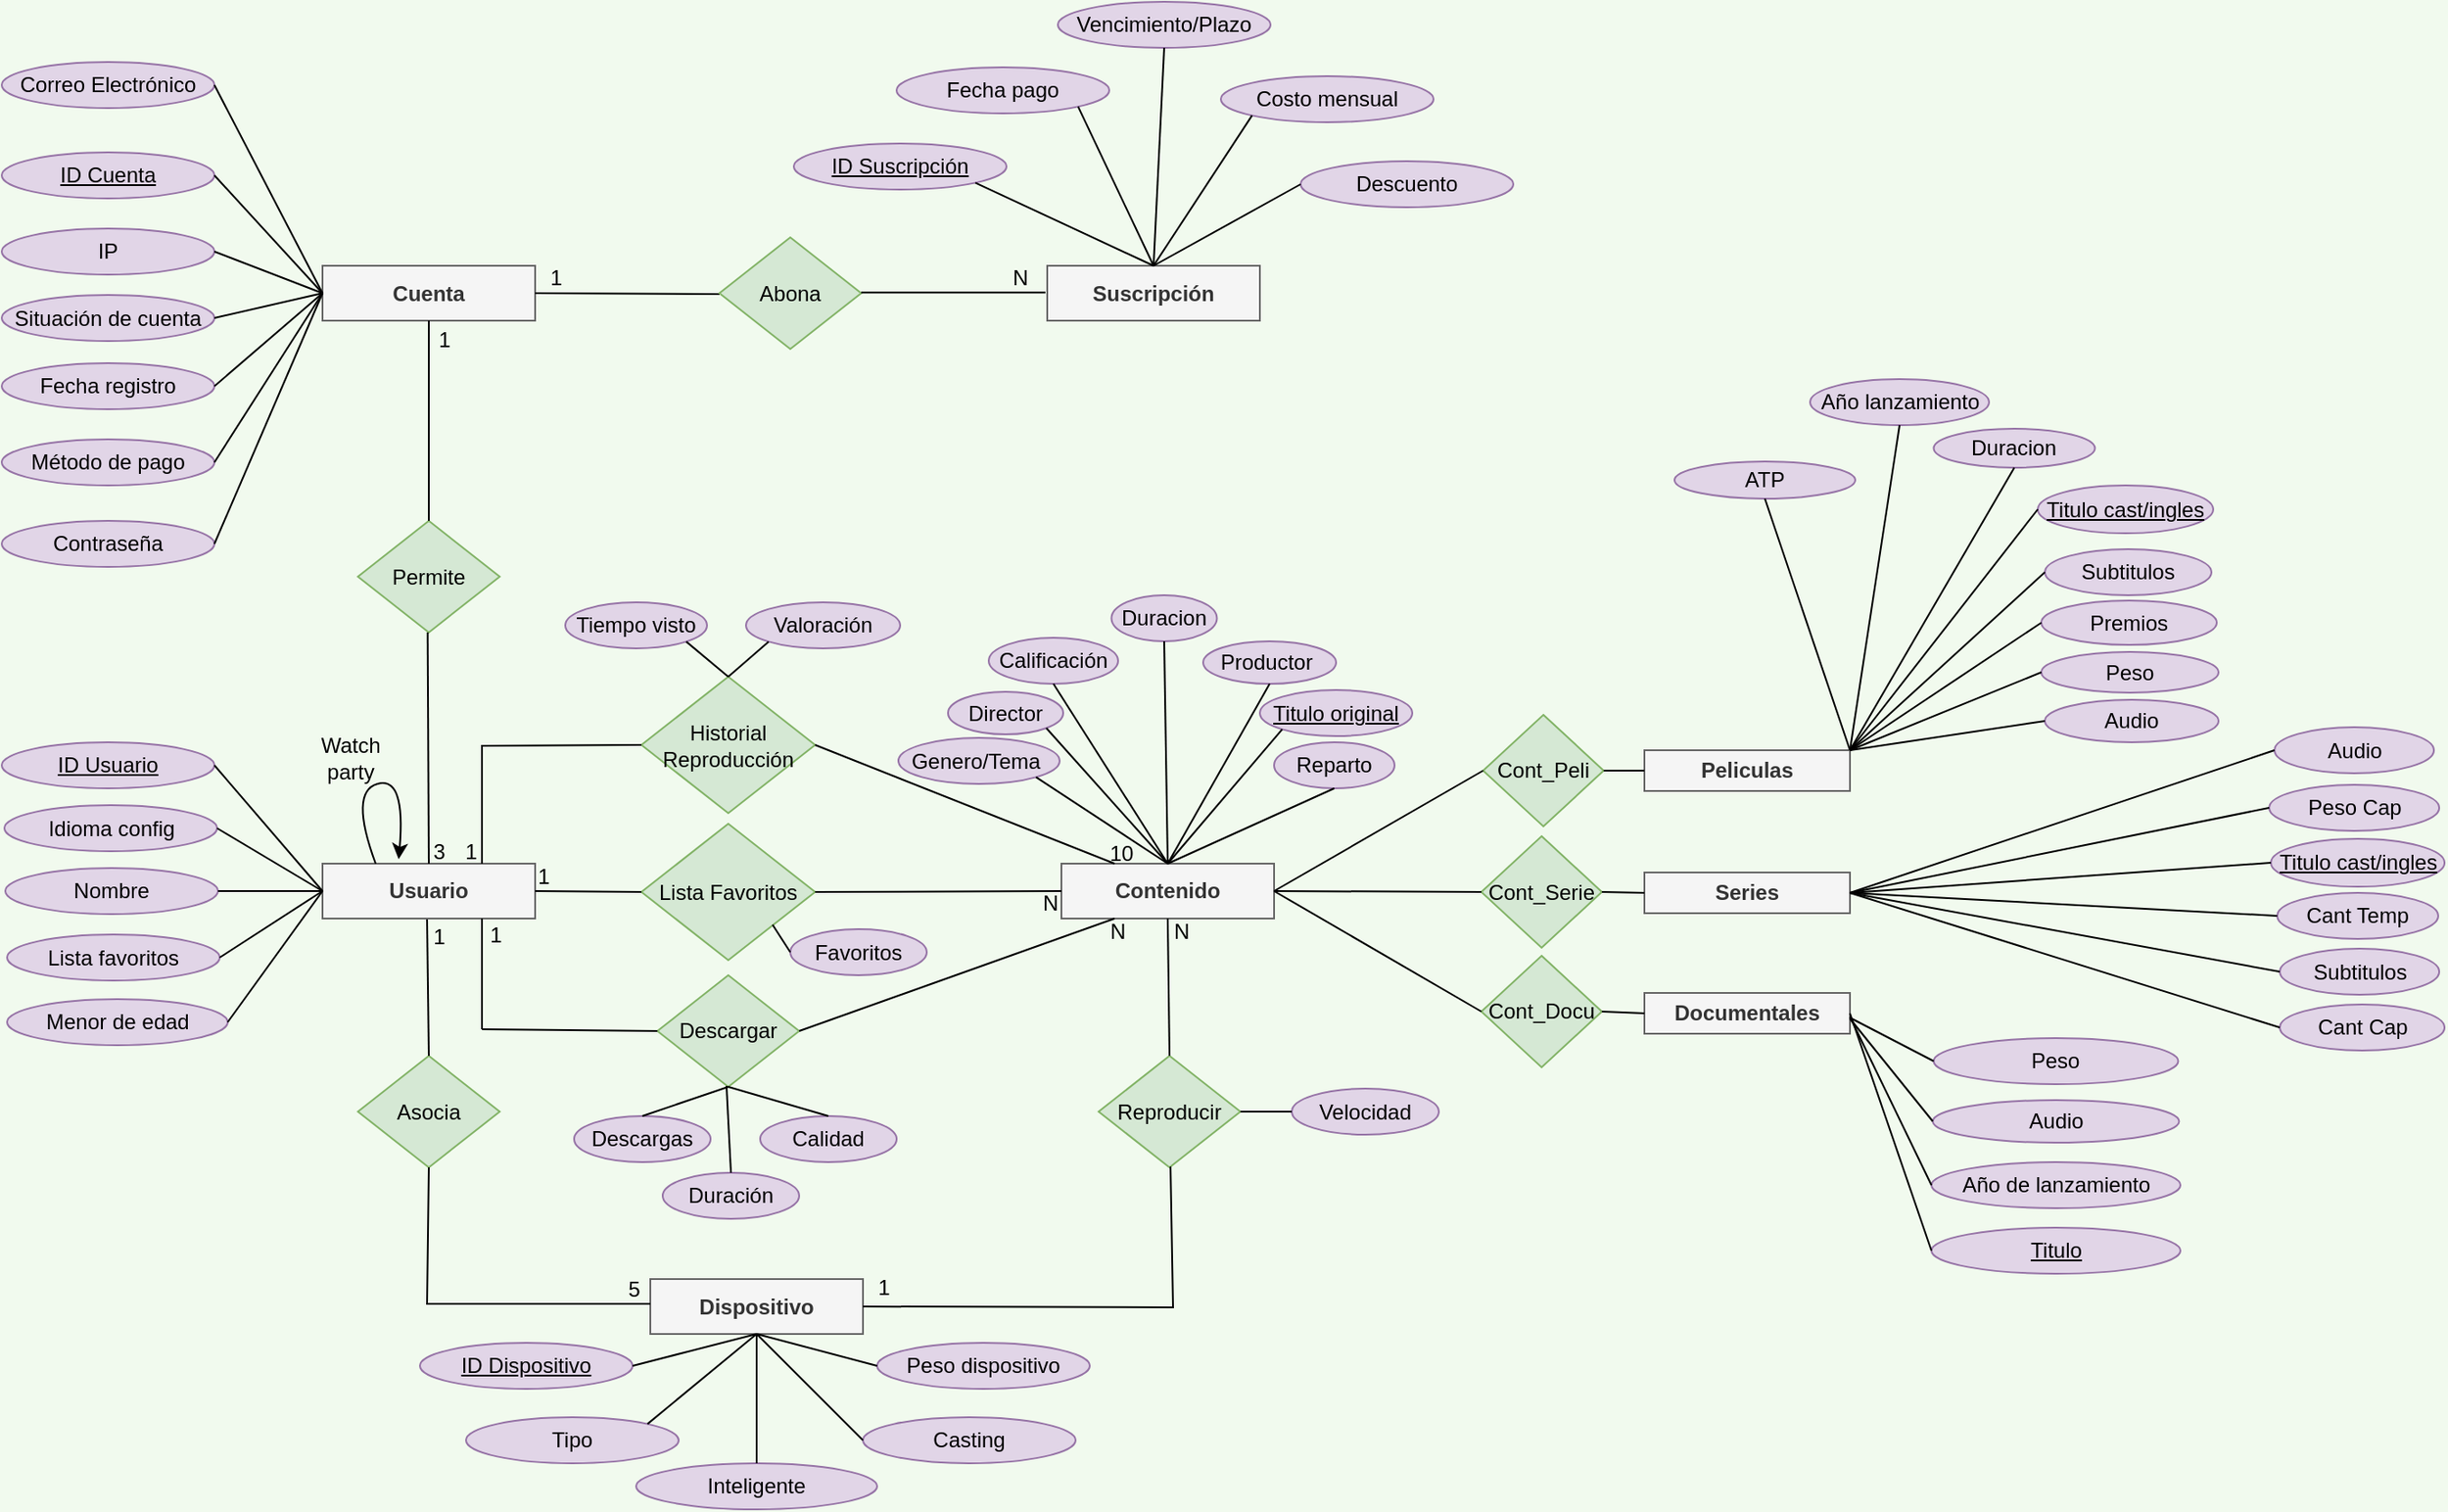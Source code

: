 <mxfile version="21.1.5" type="device">
  <diagram id="L7MIWZaFchMFNF4nSB8t" name="Page-1">
    <mxGraphModel dx="1877" dy="1026" grid="0" gridSize="10" guides="1" tooltips="1" connect="1" arrows="1" fold="1" page="0" pageScale="1" pageWidth="827" pageHeight="1169" background="#F1FAEE" math="0" shadow="0">
      <root>
        <mxCell id="0" />
        <mxCell id="1" parent="0" />
        <mxCell id="9KyPF48bXteJOs5gvEsx-2" value="&lt;b&gt;Suscripción&lt;/b&gt;" style="rounded=0;whiteSpace=wrap;html=1;fillColor=#f5f5f5;strokeColor=#666666;fontColor=#333333;" parent="1" vertex="1">
          <mxGeometry x="226" y="-44" width="120" height="31" as="geometry" />
        </mxCell>
        <mxCell id="9KyPF48bXteJOs5gvEsx-3" value="&lt;b&gt;Usuario&lt;/b&gt;" style="rounded=0;whiteSpace=wrap;html=1;fillColor=#f5f5f5;strokeColor=#666666;fontColor=#333333;" parent="1" vertex="1">
          <mxGeometry x="-183" y="293.5" width="120" height="31" as="geometry" />
        </mxCell>
        <mxCell id="9KyPF48bXteJOs5gvEsx-4" value="&lt;b&gt;Contenido&lt;/b&gt;" style="rounded=0;whiteSpace=wrap;html=1;fillColor=#f5f5f5;strokeColor=#666666;fontColor=#333333;" parent="1" vertex="1">
          <mxGeometry x="234" y="293.5" width="120" height="31" as="geometry" />
        </mxCell>
        <mxCell id="9KyPF48bXteJOs5gvEsx-5" value="&lt;b&gt;Dispositivo&lt;/b&gt;" style="rounded=0;whiteSpace=wrap;html=1;fillColor=#f5f5f5;strokeColor=#666666;fontColor=#333333;" parent="1" vertex="1">
          <mxGeometry x="2" y="528" width="120" height="31" as="geometry" />
        </mxCell>
        <mxCell id="9KyPF48bXteJOs5gvEsx-6" value="&lt;u&gt;ID Cuenta&lt;/u&gt;" style="ellipse;whiteSpace=wrap;html=1;fillColor=#e1d5e7;strokeColor=#9673a6;gradientColor=none;" parent="1" vertex="1">
          <mxGeometry x="-364" y="-108" width="120" height="26" as="geometry" />
        </mxCell>
        <mxCell id="9KyPF48bXteJOs5gvEsx-7" value="IP" style="ellipse;whiteSpace=wrap;html=1;fillColor=#e1d5e7;strokeColor=#9673a6;gradientColor=none;" parent="1" vertex="1">
          <mxGeometry x="-364" y="-65" width="120" height="26" as="geometry" />
        </mxCell>
        <mxCell id="9KyPF48bXteJOs5gvEsx-9" value="Situación de cuenta" style="ellipse;whiteSpace=wrap;html=1;fillColor=#e1d5e7;strokeColor=#9673a6;gradientColor=none;" parent="1" vertex="1">
          <mxGeometry x="-364" y="-27.5" width="120" height="26" as="geometry" />
        </mxCell>
        <mxCell id="9KyPF48bXteJOs5gvEsx-10" value="Fecha registro" style="ellipse;whiteSpace=wrap;html=1;fillColor=#e1d5e7;strokeColor=#9673a6;gradientColor=none;" parent="1" vertex="1">
          <mxGeometry x="-364" y="11" width="120" height="26" as="geometry" />
        </mxCell>
        <mxCell id="9KyPF48bXteJOs5gvEsx-11" value="Método de pago" style="ellipse;whiteSpace=wrap;html=1;fillColor=#e1d5e7;strokeColor=#9673a6;gradientColor=none;" parent="1" vertex="1">
          <mxGeometry x="-364" y="54" width="120" height="26" as="geometry" />
        </mxCell>
        <mxCell id="9KyPF48bXteJOs5gvEsx-21" value="&lt;u&gt;ID Usuario&lt;/u&gt;" style="ellipse;whiteSpace=wrap;html=1;fillColor=#e1d5e7;strokeColor=#9673a6;gradientColor=none;" parent="1" vertex="1">
          <mxGeometry x="-364" y="225" width="120" height="26" as="geometry" />
        </mxCell>
        <mxCell id="9KyPF48bXteJOs5gvEsx-23" value="Contraseña" style="ellipse;whiteSpace=wrap;html=1;fillColor=#e1d5e7;strokeColor=#9673a6;gradientColor=none;" parent="1" vertex="1">
          <mxGeometry x="-364" y="100" width="120" height="26" as="geometry" />
        </mxCell>
        <mxCell id="9KyPF48bXteJOs5gvEsx-25" value="Correo Electrónico" style="ellipse;whiteSpace=wrap;html=1;fillColor=#e1d5e7;strokeColor=#9673a6;gradientColor=none;" parent="1" vertex="1">
          <mxGeometry x="-364" y="-159" width="120" height="26" as="geometry" />
        </mxCell>
        <mxCell id="9KyPF48bXteJOs5gvEsx-26" value="Nombre" style="ellipse;whiteSpace=wrap;html=1;fillColor=#e1d5e7;strokeColor=#9673a6;gradientColor=none;" parent="1" vertex="1">
          <mxGeometry x="-362" y="296" width="120" height="26" as="geometry" />
        </mxCell>
        <mxCell id="9KyPF48bXteJOs5gvEsx-30" value="Menor de edad" style="ellipse;whiteSpace=wrap;html=1;fillColor=#e1d5e7;strokeColor=#9673a6;gradientColor=none;" parent="1" vertex="1">
          <mxGeometry x="-361" y="370" width="124.5" height="26" as="geometry" />
        </mxCell>
        <mxCell id="9KyPF48bXteJOs5gvEsx-31" value="&lt;u&gt;ID Dispositivo&lt;/u&gt;" style="ellipse;whiteSpace=wrap;html=1;fillColor=#e1d5e7;strokeColor=#9673a6;gradientColor=none;" parent="1" vertex="1">
          <mxGeometry x="-128" y="564" width="120" height="26" as="geometry" />
        </mxCell>
        <mxCell id="9KyPF48bXteJOs5gvEsx-32" value="Tipo" style="ellipse;whiteSpace=wrap;html=1;fillColor=#e1d5e7;strokeColor=#9673a6;gradientColor=none;" parent="1" vertex="1">
          <mxGeometry x="-102" y="606" width="120" height="26" as="geometry" />
        </mxCell>
        <mxCell id="9KyPF48bXteJOs5gvEsx-33" value="Inteligente" style="ellipse;whiteSpace=wrap;html=1;fillColor=#e1d5e7;strokeColor=#9673a6;gradientColor=none;" parent="1" vertex="1">
          <mxGeometry x="-6" y="632" width="136" height="26" as="geometry" />
        </mxCell>
        <mxCell id="9KyPF48bXteJOs5gvEsx-35" value="Descargas" style="ellipse;whiteSpace=wrap;html=1;fillColor=#e1d5e7;strokeColor=#9673a6;gradientColor=none;" parent="1" vertex="1">
          <mxGeometry x="-41" y="436" width="77" height="26" as="geometry" />
        </mxCell>
        <mxCell id="9KyPF48bXteJOs5gvEsx-36" value="&lt;u&gt;Titulo original&lt;/u&gt;" style="ellipse;whiteSpace=wrap;html=1;fillColor=#e1d5e7;strokeColor=#9673a6;gradientColor=none;" parent="1" vertex="1">
          <mxGeometry x="346" y="195.5" width="86" height="26" as="geometry" />
        </mxCell>
        <mxCell id="9KyPF48bXteJOs5gvEsx-37" value="Genero/Tema&amp;nbsp;" style="ellipse;whiteSpace=wrap;html=1;fillColor=#e1d5e7;strokeColor=#9673a6;gradientColor=none;" parent="1" vertex="1">
          <mxGeometry x="142" y="222.5" width="91" height="26" as="geometry" />
        </mxCell>
        <mxCell id="9KyPF48bXteJOs5gvEsx-38" value="Productor&amp;nbsp;" style="ellipse;whiteSpace=wrap;html=1;fillColor=#e1d5e7;strokeColor=#9673a6;gradientColor=none;" parent="1" vertex="1">
          <mxGeometry x="314" y="168" width="75" height="24" as="geometry" />
        </mxCell>
        <mxCell id="9KyPF48bXteJOs5gvEsx-39" value="Reparto" style="ellipse;whiteSpace=wrap;html=1;fillColor=#e1d5e7;strokeColor=#9673a6;gradientColor=none;" parent="1" vertex="1">
          <mxGeometry x="354" y="225" width="68" height="26" as="geometry" />
        </mxCell>
        <mxCell id="9KyPF48bXteJOs5gvEsx-40" value="Director" style="ellipse;whiteSpace=wrap;html=1;fillColor=#e1d5e7;strokeColor=#9673a6;gradientColor=none;" parent="1" vertex="1">
          <mxGeometry x="170" y="196.5" width="65" height="24" as="geometry" />
        </mxCell>
        <mxCell id="9KyPF48bXteJOs5gvEsx-41" value="Calificación" style="ellipse;whiteSpace=wrap;html=1;fillColor=#e1d5e7;strokeColor=#9673a6;gradientColor=none;" parent="1" vertex="1">
          <mxGeometry x="193" y="166" width="73" height="26" as="geometry" />
        </mxCell>
        <mxCell id="9KyPF48bXteJOs5gvEsx-42" value="&lt;b&gt;Peliculas&lt;/b&gt;" style="rounded=0;whiteSpace=wrap;html=1;fillColor=#f5f5f5;strokeColor=#666666;fontColor=#333333;" parent="1" vertex="1">
          <mxGeometry x="563" y="229.5" width="116" height="23" as="geometry" />
        </mxCell>
        <mxCell id="9KyPF48bXteJOs5gvEsx-43" value="&lt;b&gt;Series&lt;/b&gt;" style="rounded=0;whiteSpace=wrap;html=1;fillColor=#f5f5f5;strokeColor=#666666;fontColor=#333333;" parent="1" vertex="1">
          <mxGeometry x="563" y="298.5" width="116" height="23" as="geometry" />
        </mxCell>
        <mxCell id="9KyPF48bXteJOs5gvEsx-44" value="&lt;b&gt;Documentales&lt;/b&gt;" style="rounded=0;whiteSpace=wrap;html=1;fillColor=#f5f5f5;strokeColor=#666666;fontColor=#333333;" parent="1" vertex="1">
          <mxGeometry x="563" y="366.5" width="116" height="23" as="geometry" />
        </mxCell>
        <mxCell id="9KyPF48bXteJOs5gvEsx-46" value="Fecha pago" style="ellipse;whiteSpace=wrap;html=1;fillColor=#e1d5e7;strokeColor=#9673a6;gradientColor=none;" parent="1" vertex="1">
          <mxGeometry x="141" y="-156" width="120" height="26" as="geometry" />
        </mxCell>
        <mxCell id="9KyPF48bXteJOs5gvEsx-47" value="&lt;u&gt;ID Suscripción&lt;/u&gt;" style="ellipse;whiteSpace=wrap;html=1;fillColor=#e1d5e7;strokeColor=#9673a6;gradientColor=none;" parent="1" vertex="1">
          <mxGeometry x="83" y="-113" width="120" height="26" as="geometry" />
        </mxCell>
        <mxCell id="9KyPF48bXteJOs5gvEsx-48" value="Vencimiento/Plazo" style="ellipse;whiteSpace=wrap;html=1;fillColor=#e1d5e7;strokeColor=#9673a6;gradientColor=none;" parent="1" vertex="1">
          <mxGeometry x="232" y="-193" width="120" height="26" as="geometry" />
        </mxCell>
        <mxCell id="9KyPF48bXteJOs5gvEsx-49" value="Costo mensual" style="ellipse;whiteSpace=wrap;html=1;fillColor=#e1d5e7;strokeColor=#9673a6;gradientColor=none;" parent="1" vertex="1">
          <mxGeometry x="324" y="-151" width="120" height="26" as="geometry" />
        </mxCell>
        <mxCell id="9KyPF48bXteJOs5gvEsx-50" value="Descuento" style="ellipse;whiteSpace=wrap;html=1;fillColor=#e1d5e7;strokeColor=#9673a6;gradientColor=none;" parent="1" vertex="1">
          <mxGeometry x="369" y="-103" width="120" height="26" as="geometry" />
        </mxCell>
        <mxCell id="9KyPF48bXteJOs5gvEsx-51" value="&lt;b&gt;Cuenta&lt;/b&gt;" style="rounded=0;whiteSpace=wrap;html=1;fillColor=#f5f5f5;strokeColor=#666666;fontColor=#333333;" parent="1" vertex="1">
          <mxGeometry x="-183" y="-44" width="120" height="31" as="geometry" />
        </mxCell>
        <mxCell id="9KyPF48bXteJOs5gvEsx-53" value="Permite" style="rhombus;whiteSpace=wrap;html=1;fillColor=#d5e8d4;strokeColor=#82b366;" parent="1" vertex="1">
          <mxGeometry x="-163" y="100" width="80" height="63" as="geometry" />
        </mxCell>
        <mxCell id="9KyPF48bXteJOs5gvEsx-56" value="" style="endArrow=none;html=1;rounded=0;entryX=0.5;entryY=1;entryDx=0;entryDy=0;exitX=0.5;exitY=0;exitDx=0;exitDy=0;" parent="1" source="9KyPF48bXteJOs5gvEsx-53" target="9KyPF48bXteJOs5gvEsx-51" edge="1">
          <mxGeometry width="50" height="50" relative="1" as="geometry">
            <mxPoint x="-143" y="98" as="sourcePoint" />
            <mxPoint x="-93" y="48" as="targetPoint" />
          </mxGeometry>
        </mxCell>
        <mxCell id="9KyPF48bXteJOs5gvEsx-57" value="" style="endArrow=none;html=1;rounded=0;entryX=0.5;entryY=1;entryDx=0;entryDy=0;exitX=0.5;exitY=0;exitDx=0;exitDy=0;" parent="1" source="9KyPF48bXteJOs5gvEsx-3" edge="1">
          <mxGeometry width="50" height="50" relative="1" as="geometry">
            <mxPoint x="-123.67" y="276" as="sourcePoint" />
            <mxPoint x="-123.67" y="163" as="targetPoint" />
          </mxGeometry>
        </mxCell>
        <mxCell id="9KyPF48bXteJOs5gvEsx-58" value="1" style="text;html=1;strokeColor=none;fillColor=none;align=center;verticalAlign=middle;whiteSpace=wrap;rounded=0;" parent="1" vertex="1">
          <mxGeometry x="-126" y="-12" width="24" height="19" as="geometry" />
        </mxCell>
        <mxCell id="9KyPF48bXteJOs5gvEsx-60" value="3" style="text;html=1;strokeColor=none;fillColor=none;align=center;verticalAlign=middle;whiteSpace=wrap;rounded=0;" parent="1" vertex="1">
          <mxGeometry x="-129" y="277" width="24" height="19" as="geometry" />
        </mxCell>
        <mxCell id="9KyPF48bXteJOs5gvEsx-61" value="" style="endArrow=none;html=1;rounded=0;entryX=1;entryY=0.5;entryDx=0;entryDy=0;exitX=0;exitY=1;exitDx=0;exitDy=0;" parent="1" target="9KyPF48bXteJOs5gvEsx-51" edge="1">
          <mxGeometry width="50" height="50" relative="1" as="geometry">
            <mxPoint x="41" y="-28" as="sourcePoint" />
            <mxPoint x="-113" y="-3" as="targetPoint" />
          </mxGeometry>
        </mxCell>
        <mxCell id="9KyPF48bXteJOs5gvEsx-62" value="1" style="text;html=1;strokeColor=none;fillColor=none;align=center;verticalAlign=middle;whiteSpace=wrap;rounded=0;" parent="1" vertex="1">
          <mxGeometry x="-63" y="-46.5" width="24" height="19" as="geometry" />
        </mxCell>
        <mxCell id="9KyPF48bXteJOs5gvEsx-66" value="Abona" style="rhombus;whiteSpace=wrap;html=1;fillColor=#d5e8d4;strokeColor=#82b366;" parent="1" vertex="1">
          <mxGeometry x="41" y="-60" width="80" height="63" as="geometry" />
        </mxCell>
        <mxCell id="9KyPF48bXteJOs5gvEsx-69" value="" style="endArrow=none;html=1;rounded=0;entryX=1;entryY=0.5;entryDx=0;entryDy=0;exitX=0;exitY=1;exitDx=0;exitDy=0;" parent="1" edge="1">
          <mxGeometry width="50" height="50" relative="1" as="geometry">
            <mxPoint x="225" y="-28.83" as="sourcePoint" />
            <mxPoint x="121" y="-28.83" as="targetPoint" />
          </mxGeometry>
        </mxCell>
        <mxCell id="9KyPF48bXteJOs5gvEsx-70" value="Reproducir" style="rhombus;whiteSpace=wrap;html=1;fillColor=#d5e8d4;strokeColor=#82b366;" parent="1" vertex="1">
          <mxGeometry x="255" y="402" width="80" height="63" as="geometry" />
        </mxCell>
        <mxCell id="9KyPF48bXteJOs5gvEsx-72" value="N" style="text;html=1;strokeColor=none;fillColor=none;align=center;verticalAlign=middle;whiteSpace=wrap;rounded=0;" parent="1" vertex="1">
          <mxGeometry x="195" y="-47" width="32" height="19" as="geometry" />
        </mxCell>
        <mxCell id="9KyPF48bXteJOs5gvEsx-74" value="Descargar" style="rhombus;whiteSpace=wrap;html=1;fillColor=#d5e8d4;strokeColor=#82b366;" parent="1" vertex="1">
          <mxGeometry x="6" y="356.5" width="80" height="63" as="geometry" />
        </mxCell>
        <mxCell id="9KyPF48bXteJOs5gvEsx-76" value="Asocia" style="rhombus;whiteSpace=wrap;html=1;fillColor=#d5e8d4;strokeColor=#82b366;" parent="1" vertex="1">
          <mxGeometry x="-163" y="402" width="80" height="63" as="geometry" />
        </mxCell>
        <mxCell id="9KyPF48bXteJOs5gvEsx-77" value="" style="endArrow=none;html=1;rounded=0;exitX=0.5;exitY=0;exitDx=0;exitDy=0;" parent="1" source="9KyPF48bXteJOs5gvEsx-76" edge="1">
          <mxGeometry width="50" height="50" relative="1" as="geometry">
            <mxPoint x="-139" y="391" as="sourcePoint" />
            <mxPoint x="-124" y="325" as="targetPoint" />
          </mxGeometry>
        </mxCell>
        <mxCell id="9KyPF48bXteJOs5gvEsx-78" value="" style="endArrow=none;html=1;rounded=0;exitX=0.5;exitY=1;exitDx=0;exitDy=0;" parent="1" source="9KyPF48bXteJOs5gvEsx-76" edge="1">
          <mxGeometry width="50" height="50" relative="1" as="geometry">
            <mxPoint x="-124" y="510" as="sourcePoint" />
            <mxPoint x="2" y="542" as="targetPoint" />
            <Array as="points">
              <mxPoint x="-124" y="542" />
            </Array>
          </mxGeometry>
        </mxCell>
        <mxCell id="9KyPF48bXteJOs5gvEsx-80" value="" style="endArrow=none;html=1;rounded=0;exitX=0.5;exitY=0;exitDx=0;exitDy=0;entryX=0.5;entryY=1;entryDx=0;entryDy=0;" parent="1" source="9KyPF48bXteJOs5gvEsx-70" target="9KyPF48bXteJOs5gvEsx-4" edge="1">
          <mxGeometry width="50" height="50" relative="1" as="geometry">
            <mxPoint x="306" y="398.5" as="sourcePoint" />
            <mxPoint x="306.33" y="331.5" as="targetPoint" />
          </mxGeometry>
        </mxCell>
        <mxCell id="9KyPF48bXteJOs5gvEsx-81" value="" style="endArrow=none;html=1;rounded=0;exitX=1;exitY=0.5;exitDx=0;exitDy=0;" parent="1" source="9KyPF48bXteJOs5gvEsx-5" target="9KyPF48bXteJOs5gvEsx-70" edge="1">
          <mxGeometry width="50" height="50" relative="1" as="geometry">
            <mxPoint x="230.33" y="578" as="sourcePoint" />
            <mxPoint x="296" y="510" as="targetPoint" />
            <Array as="points">
              <mxPoint x="297" y="544" />
            </Array>
          </mxGeometry>
        </mxCell>
        <mxCell id="9KyPF48bXteJOs5gvEsx-84" value="" style="endArrow=none;html=1;rounded=0;entryX=0;entryY=0.5;entryDx=0;entryDy=0;" parent="1" target="9KyPF48bXteJOs5gvEsx-74" edge="1">
          <mxGeometry width="50" height="50" relative="1" as="geometry">
            <mxPoint x="-93" y="387" as="sourcePoint" />
            <mxPoint x="15.33" y="301" as="targetPoint" />
          </mxGeometry>
        </mxCell>
        <mxCell id="9KyPF48bXteJOs5gvEsx-89" value="Lista favoritos" style="ellipse;whiteSpace=wrap;html=1;fillColor=#e1d5e7;strokeColor=#9673a6;gradientColor=none;" parent="1" vertex="1">
          <mxGeometry x="-361" y="333.5" width="120" height="26" as="geometry" />
        </mxCell>
        <mxCell id="Yak00n13jt4ezQsWg91e-1" value="1" style="text;html=1;strokeColor=none;fillColor=none;align=center;verticalAlign=middle;whiteSpace=wrap;rounded=0;" parent="1" vertex="1">
          <mxGeometry x="-129" y="325" width="24" height="19" as="geometry" />
        </mxCell>
        <mxCell id="Yak00n13jt4ezQsWg91e-3" value="5" style="text;html=1;strokeColor=none;fillColor=none;align=center;verticalAlign=middle;whiteSpace=wrap;rounded=0;" parent="1" vertex="1">
          <mxGeometry x="-19" y="524" width="24" height="19" as="geometry" />
        </mxCell>
        <mxCell id="Yak00n13jt4ezQsWg91e-5" value="" style="curved=1;endArrow=classic;html=1;rounded=0;exitX=0.25;exitY=0;exitDx=0;exitDy=0;" parent="1" source="9KyPF48bXteJOs5gvEsx-3" edge="1">
          <mxGeometry width="50" height="50" relative="1" as="geometry">
            <mxPoint x="-183" y="313.5" as="sourcePoint" />
            <mxPoint x="-140" y="291" as="targetPoint" />
            <Array as="points">
              <mxPoint x="-168" y="253" />
              <mxPoint x="-136" y="244" />
            </Array>
          </mxGeometry>
        </mxCell>
        <mxCell id="Yak00n13jt4ezQsWg91e-6" value="Watch party" style="text;html=1;strokeColor=none;fillColor=none;align=center;verticalAlign=middle;whiteSpace=wrap;rounded=0;" parent="1" vertex="1">
          <mxGeometry x="-197" y="219" width="60" height="30" as="geometry" />
        </mxCell>
        <mxCell id="hoCIb34Ze-bhecXJoOf7-3" value="Lista Favoritos" style="rhombus;whiteSpace=wrap;html=1;fillColor=#d5e8d4;strokeColor=#82b366;" parent="1" vertex="1">
          <mxGeometry x="-3" y="271" width="98" height="77" as="geometry" />
        </mxCell>
        <mxCell id="hoCIb34Ze-bhecXJoOf7-11" value="" style="endArrow=none;html=1;rounded=0;entryX=0.75;entryY=1;entryDx=0;entryDy=0;" parent="1" target="9KyPF48bXteJOs5gvEsx-3" edge="1">
          <mxGeometry width="50" height="50" relative="1" as="geometry">
            <mxPoint x="-93" y="387" as="sourcePoint" />
            <mxPoint x="120" y="247" as="targetPoint" />
          </mxGeometry>
        </mxCell>
        <mxCell id="hoCIb34Ze-bhecXJoOf7-17" value="" style="endArrow=none;html=1;rounded=0;exitX=0.5;exitY=1;exitDx=0;exitDy=0;entryX=0.5;entryY=0;entryDx=0;entryDy=0;" parent="1" source="9KyPF48bXteJOs5gvEsx-74" target="9KyPF48bXteJOs5gvEsx-35" edge="1">
          <mxGeometry width="50" height="50" relative="1" as="geometry">
            <mxPoint x="13" y="342" as="sourcePoint" />
            <mxPoint x="87" y="423" as="targetPoint" />
          </mxGeometry>
        </mxCell>
        <mxCell id="hoCIb34Ze-bhecXJoOf7-18" value="Historial Reproducción" style="rhombus;whiteSpace=wrap;html=1;fillColor=#d5e8d4;strokeColor=#82b366;" parent="1" vertex="1">
          <mxGeometry x="-3" y="188" width="98" height="77" as="geometry" />
        </mxCell>
        <mxCell id="hoCIb34Ze-bhecXJoOf7-22" value="" style="endArrow=none;html=1;rounded=0;exitX=1;exitY=0.5;exitDx=0;exitDy=0;entryX=0.25;entryY=0;entryDx=0;entryDy=0;" parent="1" source="hoCIb34Ze-bhecXJoOf7-18" target="9KyPF48bXteJOs5gvEsx-4" edge="1">
          <mxGeometry width="50" height="50" relative="1" as="geometry">
            <mxPoint x="162" y="249" as="sourcePoint" />
            <mxPoint x="220" y="157" as="targetPoint" />
            <Array as="points" />
          </mxGeometry>
        </mxCell>
        <mxCell id="hoCIb34Ze-bhecXJoOf7-25" value="" style="endArrow=none;html=1;rounded=0;exitX=0.75;exitY=0;exitDx=0;exitDy=0;entryX=0;entryY=0.5;entryDx=0;entryDy=0;" parent="1" source="9KyPF48bXteJOs5gvEsx-3" target="hoCIb34Ze-bhecXJoOf7-18" edge="1">
          <mxGeometry width="50" height="50" relative="1" as="geometry">
            <mxPoint x="-89" y="216" as="sourcePoint" />
            <mxPoint x="-39" y="166" as="targetPoint" />
            <Array as="points">
              <mxPoint x="-93" y="227" />
            </Array>
          </mxGeometry>
        </mxCell>
        <mxCell id="hoCIb34Ze-bhecXJoOf7-26" value="Cont_Peli" style="rhombus;whiteSpace=wrap;html=1;fillColor=#d5e8d4;strokeColor=#82b366;" parent="1" vertex="1">
          <mxGeometry x="472" y="209.5" width="68" height="63" as="geometry" />
        </mxCell>
        <mxCell id="hoCIb34Ze-bhecXJoOf7-27" value="Cont_Serie" style="rhombus;whiteSpace=wrap;html=1;fillColor=#d5e8d4;strokeColor=#82b366;" parent="1" vertex="1">
          <mxGeometry x="471" y="278" width="68" height="63" as="geometry" />
        </mxCell>
        <mxCell id="hoCIb34Ze-bhecXJoOf7-28" value="Cont_Docu" style="rhombus;whiteSpace=wrap;html=1;fillColor=#d5e8d4;strokeColor=#82b366;" parent="1" vertex="1">
          <mxGeometry x="471" y="345.5" width="68" height="63" as="geometry" />
        </mxCell>
        <mxCell id="hoCIb34Ze-bhecXJoOf7-29" value="" style="endArrow=none;html=1;rounded=0;exitX=1;exitY=0.5;exitDx=0;exitDy=0;entryX=0;entryY=0.5;entryDx=0;entryDy=0;" parent="1" source="9KyPF48bXteJOs5gvEsx-4" target="hoCIb34Ze-bhecXJoOf7-26" edge="1">
          <mxGeometry width="50" height="50" relative="1" as="geometry">
            <mxPoint x="417" y="349" as="sourcePoint" />
            <mxPoint x="467" y="299" as="targetPoint" />
          </mxGeometry>
        </mxCell>
        <mxCell id="hoCIb34Ze-bhecXJoOf7-30" value="" style="endArrow=none;html=1;rounded=0;exitX=1;exitY=0.5;exitDx=0;exitDy=0;entryX=0;entryY=0.5;entryDx=0;entryDy=0;" parent="1" source="9KyPF48bXteJOs5gvEsx-4" target="hoCIb34Ze-bhecXJoOf7-27" edge="1">
          <mxGeometry width="50" height="50" relative="1" as="geometry">
            <mxPoint x="417" y="349" as="sourcePoint" />
            <mxPoint x="467" y="299" as="targetPoint" />
          </mxGeometry>
        </mxCell>
        <mxCell id="hoCIb34Ze-bhecXJoOf7-31" value="" style="endArrow=none;html=1;rounded=0;exitX=1;exitY=0.5;exitDx=0;exitDy=0;entryX=0;entryY=0.5;entryDx=0;entryDy=0;" parent="1" source="9KyPF48bXteJOs5gvEsx-4" target="hoCIb34Ze-bhecXJoOf7-28" edge="1">
          <mxGeometry width="50" height="50" relative="1" as="geometry">
            <mxPoint x="417" y="349" as="sourcePoint" />
            <mxPoint x="467" y="299" as="targetPoint" />
          </mxGeometry>
        </mxCell>
        <mxCell id="hoCIb34Ze-bhecXJoOf7-32" value="" style="endArrow=none;html=1;rounded=0;exitX=1;exitY=0.5;exitDx=0;exitDy=0;entryX=0;entryY=0.5;entryDx=0;entryDy=0;" parent="1" source="hoCIb34Ze-bhecXJoOf7-28" target="9KyPF48bXteJOs5gvEsx-44" edge="1">
          <mxGeometry width="50" height="50" relative="1" as="geometry">
            <mxPoint x="554" y="347.5" as="sourcePoint" />
            <mxPoint x="604" y="297.5" as="targetPoint" />
          </mxGeometry>
        </mxCell>
        <mxCell id="hoCIb34Ze-bhecXJoOf7-33" value="" style="endArrow=none;html=1;rounded=0;exitX=1;exitY=0.5;exitDx=0;exitDy=0;entryX=0;entryY=0.5;entryDx=0;entryDy=0;" parent="1" source="hoCIb34Ze-bhecXJoOf7-27" target="9KyPF48bXteJOs5gvEsx-43" edge="1">
          <mxGeometry width="50" height="50" relative="1" as="geometry">
            <mxPoint x="554" y="347.5" as="sourcePoint" />
            <mxPoint x="604" y="297.5" as="targetPoint" />
          </mxGeometry>
        </mxCell>
        <mxCell id="hoCIb34Ze-bhecXJoOf7-34" value="" style="endArrow=none;html=1;rounded=0;exitX=1;exitY=0.5;exitDx=0;exitDy=0;entryX=0;entryY=0.5;entryDx=0;entryDy=0;" parent="1" source="hoCIb34Ze-bhecXJoOf7-26" target="9KyPF48bXteJOs5gvEsx-42" edge="1">
          <mxGeometry width="50" height="50" relative="1" as="geometry">
            <mxPoint x="554" y="347.5" as="sourcePoint" />
            <mxPoint x="604" y="297.5" as="targetPoint" />
          </mxGeometry>
        </mxCell>
        <mxCell id="hoCIb34Ze-bhecXJoOf7-35" value="Casting" style="ellipse;whiteSpace=wrap;html=1;fillColor=#e1d5e7;strokeColor=#9673a6;gradientColor=none;" parent="1" vertex="1">
          <mxGeometry x="122" y="606" width="120" height="26" as="geometry" />
        </mxCell>
        <mxCell id="hoCIb34Ze-bhecXJoOf7-38" value="1" style="text;html=1;strokeColor=none;fillColor=none;align=center;verticalAlign=middle;whiteSpace=wrap;rounded=0;" parent="1" vertex="1">
          <mxGeometry x="-111" y="277" width="24" height="19" as="geometry" />
        </mxCell>
        <mxCell id="hoCIb34Ze-bhecXJoOf7-40" value="10" style="text;html=1;strokeColor=none;fillColor=none;align=center;verticalAlign=middle;whiteSpace=wrap;rounded=0;" parent="1" vertex="1">
          <mxGeometry x="256" y="278" width="24" height="19" as="geometry" />
        </mxCell>
        <mxCell id="hoCIb34Ze-bhecXJoOf7-42" value="1" style="text;html=1;strokeColor=none;fillColor=none;align=center;verticalAlign=middle;whiteSpace=wrap;rounded=0;" parent="1" vertex="1">
          <mxGeometry x="-70" y="291" width="24" height="19" as="geometry" />
        </mxCell>
        <mxCell id="hoCIb34Ze-bhecXJoOf7-43" value="N" style="text;html=1;strokeColor=none;fillColor=none;align=center;verticalAlign=middle;whiteSpace=wrap;rounded=0;" parent="1" vertex="1">
          <mxGeometry x="216" y="306" width="24" height="19" as="geometry" />
        </mxCell>
        <mxCell id="hoCIb34Ze-bhecXJoOf7-46" value="" style="endArrow=none;html=1;rounded=0;exitX=1;exitY=0.5;exitDx=0;exitDy=0;entryX=0;entryY=0.5;entryDx=0;entryDy=0;" parent="1" source="hoCIb34Ze-bhecXJoOf7-3" target="9KyPF48bXteJOs5gvEsx-4" edge="1">
          <mxGeometry width="50" height="50" relative="1" as="geometry">
            <mxPoint x="115" y="349" as="sourcePoint" />
            <mxPoint x="165" y="299" as="targetPoint" />
          </mxGeometry>
        </mxCell>
        <mxCell id="hoCIb34Ze-bhecXJoOf7-47" value="" style="endArrow=none;html=1;rounded=0;exitX=0;exitY=0.5;exitDx=0;exitDy=0;entryX=1;entryY=0.5;entryDx=0;entryDy=0;" parent="1" source="hoCIb34Ze-bhecXJoOf7-3" target="9KyPF48bXteJOs5gvEsx-3" edge="1">
          <mxGeometry width="50" height="50" relative="1" as="geometry">
            <mxPoint x="115" y="349" as="sourcePoint" />
            <mxPoint x="165" y="299" as="targetPoint" />
          </mxGeometry>
        </mxCell>
        <mxCell id="hoCIb34Ze-bhecXJoOf7-48" value="1" style="text;html=1;strokeColor=none;fillColor=none;align=center;verticalAlign=middle;whiteSpace=wrap;rounded=0;" parent="1" vertex="1">
          <mxGeometry x="-97" y="324" width="24" height="19" as="geometry" />
        </mxCell>
        <mxCell id="hoCIb34Ze-bhecXJoOf7-49" value="N" style="text;html=1;strokeColor=none;fillColor=none;align=center;verticalAlign=middle;whiteSpace=wrap;rounded=0;" parent="1" vertex="1">
          <mxGeometry x="254" y="322" width="24" height="19" as="geometry" />
        </mxCell>
        <mxCell id="hoCIb34Ze-bhecXJoOf7-51" value="1" style="text;html=1;strokeColor=none;fillColor=none;align=center;verticalAlign=middle;whiteSpace=wrap;rounded=0;" parent="1" vertex="1">
          <mxGeometry x="122" y="523" width="24" height="19" as="geometry" />
        </mxCell>
        <mxCell id="hoCIb34Ze-bhecXJoOf7-52" value="N" style="text;html=1;strokeColor=none;fillColor=none;align=center;verticalAlign=middle;whiteSpace=wrap;rounded=0;" parent="1" vertex="1">
          <mxGeometry x="290" y="322.5" width="24" height="19" as="geometry" />
        </mxCell>
        <mxCell id="hoCIb34Ze-bhecXJoOf7-59" value="" style="endArrow=none;html=1;rounded=0;exitX=1;exitY=0.5;exitDx=0;exitDy=0;entryX=0.25;entryY=1;entryDx=0;entryDy=0;" parent="1" source="9KyPF48bXteJOs5gvEsx-74" target="9KyPF48bXteJOs5gvEsx-4" edge="1">
          <mxGeometry width="50" height="50" relative="1" as="geometry">
            <mxPoint x="262" y="249" as="sourcePoint" />
            <mxPoint x="312" y="199" as="targetPoint" />
            <Array as="points" />
          </mxGeometry>
        </mxCell>
        <mxCell id="hoCIb34Ze-bhecXJoOf7-61" value="" style="endArrow=none;html=1;rounded=0;exitX=0.5;exitY=1;exitDx=0;exitDy=0;entryX=0.5;entryY=0;entryDx=0;entryDy=0;" parent="1" source="9KyPF48bXteJOs5gvEsx-39" target="9KyPF48bXteJOs5gvEsx-4" edge="1">
          <mxGeometry width="50" height="50" relative="1" as="geometry">
            <mxPoint x="265" y="249" as="sourcePoint" />
            <mxPoint x="315" y="199" as="targetPoint" />
          </mxGeometry>
        </mxCell>
        <mxCell id="hoCIb34Ze-bhecXJoOf7-62" value="" style="endArrow=none;html=1;rounded=0;entryX=0.5;entryY=1;entryDx=0;entryDy=0;exitX=0.5;exitY=0;exitDx=0;exitDy=0;" parent="1" source="9KyPF48bXteJOs5gvEsx-4" target="9KyPF48bXteJOs5gvEsx-41" edge="1">
          <mxGeometry width="50" height="50" relative="1" as="geometry">
            <mxPoint x="265" y="249" as="sourcePoint" />
            <mxPoint x="315" y="199" as="targetPoint" />
          </mxGeometry>
        </mxCell>
        <mxCell id="hoCIb34Ze-bhecXJoOf7-63" value="" style="endArrow=none;html=1;rounded=0;exitX=1;exitY=1;exitDx=0;exitDy=0;entryX=0.5;entryY=0;entryDx=0;entryDy=0;" parent="1" source="9KyPF48bXteJOs5gvEsx-37" target="9KyPF48bXteJOs5gvEsx-4" edge="1">
          <mxGeometry width="50" height="50" relative="1" as="geometry">
            <mxPoint x="265" y="249" as="sourcePoint" />
            <mxPoint x="315" y="199" as="targetPoint" />
          </mxGeometry>
        </mxCell>
        <mxCell id="hoCIb34Ze-bhecXJoOf7-68" value="" style="endArrow=none;html=1;rounded=0;exitX=1;exitY=0.5;exitDx=0;exitDy=0;entryX=0;entryY=0.5;entryDx=0;entryDy=0;" parent="1" source="9KyPF48bXteJOs5gvEsx-25" target="9KyPF48bXteJOs5gvEsx-51" edge="1">
          <mxGeometry width="50" height="50" relative="1" as="geometry">
            <mxPoint x="-95" y="-39" as="sourcePoint" />
            <mxPoint x="-45" y="-89" as="targetPoint" />
          </mxGeometry>
        </mxCell>
        <mxCell id="hoCIb34Ze-bhecXJoOf7-69" value="" style="endArrow=none;html=1;rounded=0;exitX=1;exitY=0.5;exitDx=0;exitDy=0;entryX=0;entryY=0.5;entryDx=0;entryDy=0;" parent="1" source="9KyPF48bXteJOs5gvEsx-6" target="9KyPF48bXteJOs5gvEsx-51" edge="1">
          <mxGeometry width="50" height="50" relative="1" as="geometry">
            <mxPoint x="-95" y="-39" as="sourcePoint" />
            <mxPoint x="-45" y="-89" as="targetPoint" />
          </mxGeometry>
        </mxCell>
        <mxCell id="hoCIb34Ze-bhecXJoOf7-70" value="" style="endArrow=none;html=1;rounded=0;exitX=1;exitY=0.5;exitDx=0;exitDy=0;entryX=0;entryY=0.5;entryDx=0;entryDy=0;" parent="1" source="9KyPF48bXteJOs5gvEsx-7" target="9KyPF48bXteJOs5gvEsx-51" edge="1">
          <mxGeometry width="50" height="50" relative="1" as="geometry">
            <mxPoint x="-95" y="-39" as="sourcePoint" />
            <mxPoint x="-45" y="-89" as="targetPoint" />
          </mxGeometry>
        </mxCell>
        <mxCell id="hoCIb34Ze-bhecXJoOf7-71" value="" style="endArrow=none;html=1;rounded=0;exitX=1;exitY=0.5;exitDx=0;exitDy=0;entryX=0;entryY=0.5;entryDx=0;entryDy=0;" parent="1" source="9KyPF48bXteJOs5gvEsx-9" target="9KyPF48bXteJOs5gvEsx-51" edge="1">
          <mxGeometry width="50" height="50" relative="1" as="geometry">
            <mxPoint x="-95" y="-39" as="sourcePoint" />
            <mxPoint x="-45" y="-89" as="targetPoint" />
          </mxGeometry>
        </mxCell>
        <mxCell id="hoCIb34Ze-bhecXJoOf7-72" value="" style="endArrow=none;html=1;rounded=0;exitX=1;exitY=0.5;exitDx=0;exitDy=0;entryX=0;entryY=0.5;entryDx=0;entryDy=0;" parent="1" source="9KyPF48bXteJOs5gvEsx-10" target="9KyPF48bXteJOs5gvEsx-51" edge="1">
          <mxGeometry width="50" height="50" relative="1" as="geometry">
            <mxPoint x="-95" y="-39" as="sourcePoint" />
            <mxPoint x="-45" y="-89" as="targetPoint" />
          </mxGeometry>
        </mxCell>
        <mxCell id="hoCIb34Ze-bhecXJoOf7-73" value="" style="endArrow=none;html=1;rounded=0;exitX=1;exitY=0.5;exitDx=0;exitDy=0;entryX=0;entryY=0.5;entryDx=0;entryDy=0;" parent="1" source="9KyPF48bXteJOs5gvEsx-11" target="9KyPF48bXteJOs5gvEsx-51" edge="1">
          <mxGeometry width="50" height="50" relative="1" as="geometry">
            <mxPoint x="-95" y="-39" as="sourcePoint" />
            <mxPoint x="-45" y="-89" as="targetPoint" />
          </mxGeometry>
        </mxCell>
        <mxCell id="hoCIb34Ze-bhecXJoOf7-74" value="" style="endArrow=none;html=1;rounded=0;exitX=1;exitY=0.5;exitDx=0;exitDy=0;entryX=0;entryY=0.5;entryDx=0;entryDy=0;" parent="1" source="9KyPF48bXteJOs5gvEsx-23" target="9KyPF48bXteJOs5gvEsx-51" edge="1">
          <mxGeometry width="50" height="50" relative="1" as="geometry">
            <mxPoint x="-95" y="-39" as="sourcePoint" />
            <mxPoint x="-45" y="-89" as="targetPoint" />
          </mxGeometry>
        </mxCell>
        <mxCell id="hoCIb34Ze-bhecXJoOf7-76" value="" style="endArrow=none;html=1;rounded=0;exitX=0.5;exitY=1;exitDx=0;exitDy=0;entryX=1;entryY=0.5;entryDx=0;entryDy=0;" parent="1" source="9KyPF48bXteJOs5gvEsx-5" target="9KyPF48bXteJOs5gvEsx-31" edge="1">
          <mxGeometry width="50" height="50" relative="1" as="geometry">
            <mxPoint x="184" y="606" as="sourcePoint" />
            <mxPoint x="234" y="556" as="targetPoint" />
          </mxGeometry>
        </mxCell>
        <mxCell id="hoCIb34Ze-bhecXJoOf7-77" value="" style="endArrow=none;html=1;rounded=0;exitX=1;exitY=0;exitDx=0;exitDy=0;entryX=0.5;entryY=1;entryDx=0;entryDy=0;" parent="1" source="9KyPF48bXteJOs5gvEsx-32" target="9KyPF48bXteJOs5gvEsx-5" edge="1">
          <mxGeometry width="50" height="50" relative="1" as="geometry">
            <mxPoint x="184" y="606" as="sourcePoint" />
            <mxPoint x="234" y="556" as="targetPoint" />
          </mxGeometry>
        </mxCell>
        <mxCell id="hoCIb34Ze-bhecXJoOf7-78" value="" style="endArrow=none;html=1;rounded=0;entryX=0.5;entryY=1;entryDx=0;entryDy=0;exitX=0.5;exitY=0;exitDx=0;exitDy=0;" parent="1" source="9KyPF48bXteJOs5gvEsx-33" target="9KyPF48bXteJOs5gvEsx-5" edge="1">
          <mxGeometry width="50" height="50" relative="1" as="geometry">
            <mxPoint x="184" y="606" as="sourcePoint" />
            <mxPoint x="234" y="556" as="targetPoint" />
          </mxGeometry>
        </mxCell>
        <mxCell id="hoCIb34Ze-bhecXJoOf7-79" value="" style="endArrow=none;html=1;rounded=0;exitX=0.5;exitY=1;exitDx=0;exitDy=0;entryX=0;entryY=0.5;entryDx=0;entryDy=0;" parent="1" source="9KyPF48bXteJOs5gvEsx-5" target="hoCIb34Ze-bhecXJoOf7-35" edge="1">
          <mxGeometry width="50" height="50" relative="1" as="geometry">
            <mxPoint x="184" y="606" as="sourcePoint" />
            <mxPoint x="234" y="556" as="targetPoint" />
          </mxGeometry>
        </mxCell>
        <mxCell id="hoCIb34Ze-bhecXJoOf7-80" value="" style="endArrow=none;html=1;rounded=0;entryX=1;entryY=0.5;entryDx=0;entryDy=0;exitX=0;exitY=0.5;exitDx=0;exitDy=0;" parent="1" source="9KyPF48bXteJOs5gvEsx-3" target="9KyPF48bXteJOs5gvEsx-21" edge="1">
          <mxGeometry width="50" height="50" relative="1" as="geometry">
            <mxPoint x="-224" y="361" as="sourcePoint" />
            <mxPoint x="-174" y="311" as="targetPoint" />
          </mxGeometry>
        </mxCell>
        <mxCell id="hoCIb34Ze-bhecXJoOf7-81" value="" style="endArrow=none;html=1;rounded=0;exitX=1;exitY=0.5;exitDx=0;exitDy=0;entryX=0;entryY=0.5;entryDx=0;entryDy=0;" parent="1" source="9KyPF48bXteJOs5gvEsx-26" target="9KyPF48bXteJOs5gvEsx-3" edge="1">
          <mxGeometry width="50" height="50" relative="1" as="geometry">
            <mxPoint x="-224" y="361" as="sourcePoint" />
            <mxPoint x="-203" y="318" as="targetPoint" />
          </mxGeometry>
        </mxCell>
        <mxCell id="hoCIb34Ze-bhecXJoOf7-82" value="" style="endArrow=none;html=1;rounded=0;exitX=1;exitY=0.5;exitDx=0;exitDy=0;entryX=0;entryY=0.5;entryDx=0;entryDy=0;" parent="1" source="9KyPF48bXteJOs5gvEsx-89" target="9KyPF48bXteJOs5gvEsx-3" edge="1">
          <mxGeometry width="50" height="50" relative="1" as="geometry">
            <mxPoint x="-224" y="361" as="sourcePoint" />
            <mxPoint x="-224" y="311" as="targetPoint" />
          </mxGeometry>
        </mxCell>
        <mxCell id="hoCIb34Ze-bhecXJoOf7-83" value="" style="endArrow=none;html=1;rounded=0;exitX=1;exitY=0.5;exitDx=0;exitDy=0;entryX=0;entryY=0.5;entryDx=0;entryDy=0;" parent="1" source="9KyPF48bXteJOs5gvEsx-30" target="9KyPF48bXteJOs5gvEsx-3" edge="1">
          <mxGeometry width="50" height="50" relative="1" as="geometry">
            <mxPoint x="-224" y="361" as="sourcePoint" />
            <mxPoint x="-178" y="347" as="targetPoint" />
          </mxGeometry>
        </mxCell>
        <mxCell id="hoCIb34Ze-bhecXJoOf7-86" value="" style="endArrow=none;html=1;rounded=0;entryX=1;entryY=1;entryDx=0;entryDy=0;exitX=0.5;exitY=0;exitDx=0;exitDy=0;" parent="1" source="9KyPF48bXteJOs5gvEsx-4" target="9KyPF48bXteJOs5gvEsx-40" edge="1">
          <mxGeometry width="50" height="50" relative="1" as="geometry">
            <mxPoint x="78" y="261" as="sourcePoint" />
            <mxPoint x="128" y="211" as="targetPoint" />
          </mxGeometry>
        </mxCell>
        <mxCell id="hoCIb34Ze-bhecXJoOf7-87" value="" style="endArrow=none;html=1;rounded=0;entryX=0.5;entryY=1;entryDx=0;entryDy=0;exitX=0.5;exitY=0;exitDx=0;exitDy=0;" parent="1" source="9KyPF48bXteJOs5gvEsx-4" target="9KyPF48bXteJOs5gvEsx-38" edge="1">
          <mxGeometry width="50" height="50" relative="1" as="geometry">
            <mxPoint x="78" y="261" as="sourcePoint" />
            <mxPoint x="128" y="211" as="targetPoint" />
          </mxGeometry>
        </mxCell>
        <mxCell id="hoCIb34Ze-bhecXJoOf7-88" value="" style="endArrow=none;html=1;rounded=0;entryX=0;entryY=1;entryDx=0;entryDy=0;exitX=0.5;exitY=0;exitDx=0;exitDy=0;" parent="1" source="9KyPF48bXteJOs5gvEsx-4" target="9KyPF48bXteJOs5gvEsx-36" edge="1">
          <mxGeometry width="50" height="50" relative="1" as="geometry">
            <mxPoint x="78" y="261" as="sourcePoint" />
            <mxPoint x="128" y="211" as="targetPoint" />
          </mxGeometry>
        </mxCell>
        <mxCell id="hoCIb34Ze-bhecXJoOf7-90" value="Duracion" style="ellipse;whiteSpace=wrap;html=1;fillColor=#e1d5e7;strokeColor=#9673a6;gradientColor=none;" parent="1" vertex="1">
          <mxGeometry x="262.25" y="142" width="59.5" height="26" as="geometry" />
        </mxCell>
        <mxCell id="hoCIb34Ze-bhecXJoOf7-91" value="" style="endArrow=none;html=1;rounded=0;entryX=0.5;entryY=1;entryDx=0;entryDy=0;exitX=0.5;exitY=0;exitDx=0;exitDy=0;" parent="1" source="9KyPF48bXteJOs5gvEsx-4" target="hoCIb34Ze-bhecXJoOf7-90" edge="1">
          <mxGeometry width="50" height="50" relative="1" as="geometry">
            <mxPoint x="285" y="261" as="sourcePoint" />
            <mxPoint x="335" y="211" as="targetPoint" />
          </mxGeometry>
        </mxCell>
        <mxCell id="hoCIb34Ze-bhecXJoOf7-92" value="Tiempo visto" style="ellipse;whiteSpace=wrap;html=1;fillColor=#e1d5e7;strokeColor=#9673a6;gradientColor=none;" parent="1" vertex="1">
          <mxGeometry x="-46" y="146" width="80" height="26" as="geometry" />
        </mxCell>
        <mxCell id="hoCIb34Ze-bhecXJoOf7-93" value="Valoración" style="ellipse;whiteSpace=wrap;html=1;fillColor=#e1d5e7;strokeColor=#9673a6;gradientColor=none;" parent="1" vertex="1">
          <mxGeometry x="56" y="146" width="87" height="26" as="geometry" />
        </mxCell>
        <mxCell id="hoCIb34Ze-bhecXJoOf7-98" value="" style="endArrow=none;html=1;rounded=0;exitX=1;exitY=1;exitDx=0;exitDy=0;entryX=0.5;entryY=0;entryDx=0;entryDy=0;" parent="1" source="hoCIb34Ze-bhecXJoOf7-92" target="hoCIb34Ze-bhecXJoOf7-18" edge="1">
          <mxGeometry width="50" height="50" relative="1" as="geometry">
            <mxPoint x="28" y="261" as="sourcePoint" />
            <mxPoint x="-10" y="189" as="targetPoint" />
          </mxGeometry>
        </mxCell>
        <mxCell id="hoCIb34Ze-bhecXJoOf7-99" value="" style="endArrow=none;html=1;rounded=0;entryX=0;entryY=1;entryDx=0;entryDy=0;exitX=0.5;exitY=0;exitDx=0;exitDy=0;" parent="1" source="hoCIb34Ze-bhecXJoOf7-18" target="hoCIb34Ze-bhecXJoOf7-93" edge="1">
          <mxGeometry width="50" height="50" relative="1" as="geometry">
            <mxPoint x="28" y="261" as="sourcePoint" />
            <mxPoint x="78" y="211" as="targetPoint" />
          </mxGeometry>
        </mxCell>
        <mxCell id="hoCIb34Ze-bhecXJoOf7-100" value="" style="endArrow=none;html=1;rounded=0;entryX=1;entryY=1;entryDx=0;entryDy=0;exitX=0.5;exitY=0;exitDx=0;exitDy=0;" parent="1" source="9KyPF48bXteJOs5gvEsx-2" target="9KyPF48bXteJOs5gvEsx-47" edge="1">
          <mxGeometry width="50" height="50" relative="1" as="geometry">
            <mxPoint x="248" y="-46" as="sourcePoint" />
            <mxPoint x="78" y="-89" as="targetPoint" />
          </mxGeometry>
        </mxCell>
        <mxCell id="hoCIb34Ze-bhecXJoOf7-101" value="" style="endArrow=none;html=1;rounded=0;entryX=1;entryY=1;entryDx=0;entryDy=0;exitX=0.5;exitY=0;exitDx=0;exitDy=0;" parent="1" source="9KyPF48bXteJOs5gvEsx-2" target="9KyPF48bXteJOs5gvEsx-46" edge="1">
          <mxGeometry width="50" height="50" relative="1" as="geometry">
            <mxPoint x="28" y="61" as="sourcePoint" />
            <mxPoint x="78" y="11" as="targetPoint" />
          </mxGeometry>
        </mxCell>
        <mxCell id="hoCIb34Ze-bhecXJoOf7-102" value="" style="endArrow=none;html=1;rounded=0;entryX=0.5;entryY=1;entryDx=0;entryDy=0;exitX=0.5;exitY=0;exitDx=0;exitDy=0;" parent="1" source="9KyPF48bXteJOs5gvEsx-2" target="9KyPF48bXteJOs5gvEsx-48" edge="1">
          <mxGeometry width="50" height="50" relative="1" as="geometry">
            <mxPoint x="28" y="61" as="sourcePoint" />
            <mxPoint x="78" y="11" as="targetPoint" />
          </mxGeometry>
        </mxCell>
        <mxCell id="hoCIb34Ze-bhecXJoOf7-103" value="" style="endArrow=none;html=1;rounded=0;entryX=0;entryY=1;entryDx=0;entryDy=0;exitX=0.5;exitY=0;exitDx=0;exitDy=0;" parent="1" source="9KyPF48bXteJOs5gvEsx-2" target="9KyPF48bXteJOs5gvEsx-49" edge="1">
          <mxGeometry width="50" height="50" relative="1" as="geometry">
            <mxPoint x="28" y="61" as="sourcePoint" />
            <mxPoint x="78" y="11" as="targetPoint" />
          </mxGeometry>
        </mxCell>
        <mxCell id="hoCIb34Ze-bhecXJoOf7-104" value="" style="endArrow=none;html=1;rounded=0;entryX=0;entryY=0.5;entryDx=0;entryDy=0;exitX=0.5;exitY=0;exitDx=0;exitDy=0;" parent="1" source="9KyPF48bXteJOs5gvEsx-2" target="9KyPF48bXteJOs5gvEsx-50" edge="1">
          <mxGeometry width="50" height="50" relative="1" as="geometry">
            <mxPoint x="28" y="61" as="sourcePoint" />
            <mxPoint x="78" y="11" as="targetPoint" />
          </mxGeometry>
        </mxCell>
        <mxCell id="Tm-ycbQe2N45LjwtOxG4-1" value="Idioma config" style="ellipse;whiteSpace=wrap;html=1;fillColor=#e1d5e7;strokeColor=#9673a6;gradientColor=none;" parent="1" vertex="1">
          <mxGeometry x="-362.5" y="260.5" width="120" height="26" as="geometry" />
        </mxCell>
        <mxCell id="Tm-ycbQe2N45LjwtOxG4-2" value="" style="endArrow=none;html=1;rounded=0;exitX=1;exitY=0.5;exitDx=0;exitDy=0;entryX=0;entryY=0.5;entryDx=0;entryDy=0;" parent="1" source="Tm-ycbQe2N45LjwtOxG4-1" target="9KyPF48bXteJOs5gvEsx-3" edge="1">
          <mxGeometry width="50" height="50" relative="1" as="geometry">
            <mxPoint x="-15" y="342" as="sourcePoint" />
            <mxPoint x="35" y="292" as="targetPoint" />
          </mxGeometry>
        </mxCell>
        <mxCell id="Tm-ycbQe2N45LjwtOxG4-4" value="Peso" style="ellipse;whiteSpace=wrap;html=1;fillColor=#e1d5e7;strokeColor=#9673a6;gradientColor=none;" parent="1" vertex="1">
          <mxGeometry x="787" y="174" width="100" height="23" as="geometry" />
        </mxCell>
        <mxCell id="Tm-ycbQe2N45LjwtOxG4-5" value="Peso" style="ellipse;whiteSpace=wrap;html=1;fillColor=#e1d5e7;strokeColor=#9673a6;gradientColor=none;" parent="1" vertex="1">
          <mxGeometry x="726.25" y="392" width="138" height="26" as="geometry" />
        </mxCell>
        <mxCell id="Tm-ycbQe2N45LjwtOxG4-6" value="Peso Cap" style="ellipse;whiteSpace=wrap;html=1;fillColor=#e1d5e7;strokeColor=#9673a6;gradientColor=none;" parent="1" vertex="1">
          <mxGeometry x="915.58" y="249" width="95.99" height="26" as="geometry" />
        </mxCell>
        <mxCell id="Tm-ycbQe2N45LjwtOxG4-8" value="Velocidad" style="ellipse;whiteSpace=wrap;html=1;fillColor=#e1d5e7;strokeColor=#9673a6;gradientColor=none;" parent="1" vertex="1">
          <mxGeometry x="364" y="420.5" width="83" height="26" as="geometry" />
        </mxCell>
        <mxCell id="Tm-ycbQe2N45LjwtOxG4-9" value="" style="endArrow=none;html=1;rounded=0;entryX=0;entryY=0.5;entryDx=0;entryDy=0;exitX=1;exitY=0.5;exitDx=0;exitDy=0;" parent="1" source="9KyPF48bXteJOs5gvEsx-70" target="Tm-ycbQe2N45LjwtOxG4-8" edge="1">
          <mxGeometry width="50" height="50" relative="1" as="geometry">
            <mxPoint x="282" y="435" as="sourcePoint" />
            <mxPoint x="332" y="385" as="targetPoint" />
          </mxGeometry>
        </mxCell>
        <mxCell id="Tm-ycbQe2N45LjwtOxG4-10" value="Premios" style="ellipse;whiteSpace=wrap;html=1;fillColor=#e1d5e7;strokeColor=#9673a6;gradientColor=none;" parent="1" vertex="1">
          <mxGeometry x="787" y="145" width="99" height="25" as="geometry" />
        </mxCell>
        <mxCell id="Yak00n13jt4ezQsWg91e-11" value="Año de lanzamiento" style="ellipse;whiteSpace=wrap;html=1;fillColor=#e1d5e7;strokeColor=#9673a6;gradientColor=none;" parent="1" vertex="1">
          <mxGeometry x="725" y="462" width="140.5" height="26" as="geometry" />
        </mxCell>
        <mxCell id="Tm-ycbQe2N45LjwtOxG4-11" value="&lt;u&gt;Titulo cast/ingles&lt;/u&gt;" style="ellipse;whiteSpace=wrap;html=1;fillColor=#e1d5e7;strokeColor=#9673a6;gradientColor=none;" parent="1" vertex="1">
          <mxGeometry x="785" y="80" width="99" height="27" as="geometry" />
        </mxCell>
        <mxCell id="Yak00n13jt4ezQsWg91e-12" value="Audio" style="ellipse;whiteSpace=wrap;html=1;fillColor=#e1d5e7;strokeColor=#9673a6;gradientColor=none;" parent="1" vertex="1">
          <mxGeometry x="725.75" y="427" width="139" height="24" as="geometry" />
        </mxCell>
        <mxCell id="Tm-ycbQe2N45LjwtOxG4-12" value="ATP" style="ellipse;whiteSpace=wrap;html=1;fillColor=#e1d5e7;strokeColor=#9673a6;gradientColor=none;" parent="1" vertex="1">
          <mxGeometry x="580" y="66.5" width="102" height="21" as="geometry" />
        </mxCell>
        <mxCell id="Tm-ycbQe2N45LjwtOxG4-13" value="Audio" style="ellipse;whiteSpace=wrap;html=1;fillColor=#e1d5e7;strokeColor=#9673a6;gradientColor=none;" parent="1" vertex="1">
          <mxGeometry x="789" y="201" width="98" height="24" as="geometry" />
        </mxCell>
        <mxCell id="Tm-ycbQe2N45LjwtOxG4-14" value="Subtitulos" style="ellipse;whiteSpace=wrap;html=1;fillColor=#e1d5e7;strokeColor=#9673a6;gradientColor=none;" parent="1" vertex="1">
          <mxGeometry x="789" y="116" width="94" height="26" as="geometry" />
        </mxCell>
        <mxCell id="Tm-ycbQe2N45LjwtOxG4-15" value="Duracion" style="ellipse;whiteSpace=wrap;html=1;fillColor=#e1d5e7;strokeColor=#9673a6;gradientColor=none;" parent="1" vertex="1">
          <mxGeometry x="726.25" y="48" width="91" height="22" as="geometry" />
        </mxCell>
        <mxCell id="Tm-ycbQe2N45LjwtOxG4-17" value="Año lanzamiento" style="ellipse;whiteSpace=wrap;html=1;fillColor=#e1d5e7;strokeColor=#9673a6;gradientColor=none;" parent="1" vertex="1">
          <mxGeometry x="656.5" y="20" width="101" height="26" as="geometry" />
        </mxCell>
        <mxCell id="Yak00n13jt4ezQsWg91e-13" value="" style="endArrow=none;html=1;rounded=0;exitX=0;exitY=0.5;exitDx=0;exitDy=0;" parent="1" source="Tm-ycbQe2N45LjwtOxG4-5" edge="1">
          <mxGeometry width="50" height="50" relative="1" as="geometry">
            <mxPoint x="364" y="319" as="sourcePoint" />
            <mxPoint x="680" y="381" as="targetPoint" />
          </mxGeometry>
        </mxCell>
        <mxCell id="Yak00n13jt4ezQsWg91e-14" value="" style="endArrow=none;html=1;rounded=0;exitX=0;exitY=0.5;exitDx=0;exitDy=0;" parent="1" source="Yak00n13jt4ezQsWg91e-11" edge="1">
          <mxGeometry width="50" height="50" relative="1" as="geometry">
            <mxPoint x="737" y="372.5" as="sourcePoint" />
            <mxPoint x="679" y="380" as="targetPoint" />
          </mxGeometry>
        </mxCell>
        <mxCell id="Tm-ycbQe2N45LjwtOxG4-19" value="" style="endArrow=none;html=1;rounded=0;entryX=0.5;entryY=1;entryDx=0;entryDy=0;exitX=1;exitY=0;exitDx=0;exitDy=0;" parent="1" source="9KyPF48bXteJOs5gvEsx-42" target="Tm-ycbQe2N45LjwtOxG4-12" edge="1">
          <mxGeometry width="50" height="50" relative="1" as="geometry">
            <mxPoint x="575" y="320" as="sourcePoint" />
            <mxPoint x="625" y="270" as="targetPoint" />
          </mxGeometry>
        </mxCell>
        <mxCell id="Yak00n13jt4ezQsWg91e-15" value="" style="endArrow=none;html=1;rounded=0;exitX=0;exitY=0.5;exitDx=0;exitDy=0;entryX=1;entryY=0;entryDx=0;entryDy=0;" parent="1" source="Yak00n13jt4ezQsWg91e-12" edge="1">
          <mxGeometry width="50" height="50" relative="1" as="geometry">
            <mxPoint x="737" y="408.5" as="sourcePoint" />
            <mxPoint x="679" y="381" as="targetPoint" />
          </mxGeometry>
        </mxCell>
        <mxCell id="Tm-ycbQe2N45LjwtOxG4-20" value="" style="endArrow=none;html=1;rounded=0;entryX=0.5;entryY=1;entryDx=0;entryDy=0;exitX=1;exitY=0;exitDx=0;exitDy=0;" parent="1" source="9KyPF48bXteJOs5gvEsx-42" target="Tm-ycbQe2N45LjwtOxG4-17" edge="1">
          <mxGeometry width="50" height="50" relative="1" as="geometry">
            <mxPoint x="575" y="320" as="sourcePoint" />
            <mxPoint x="625" y="270" as="targetPoint" />
          </mxGeometry>
        </mxCell>
        <mxCell id="Tm-ycbQe2N45LjwtOxG4-21" value="" style="endArrow=none;html=1;rounded=0;exitX=0.5;exitY=1;exitDx=0;exitDy=0;entryX=1;entryY=0;entryDx=0;entryDy=0;" parent="1" source="Tm-ycbQe2N45LjwtOxG4-15" target="9KyPF48bXteJOs5gvEsx-42" edge="1">
          <mxGeometry width="50" height="50" relative="1" as="geometry">
            <mxPoint x="575" y="320" as="sourcePoint" />
            <mxPoint x="708" y="209" as="targetPoint" />
          </mxGeometry>
        </mxCell>
        <mxCell id="Tm-ycbQe2N45LjwtOxG4-22" value="" style="endArrow=none;html=1;rounded=0;entryX=0;entryY=0.5;entryDx=0;entryDy=0;exitX=1;exitY=0;exitDx=0;exitDy=0;" parent="1" source="9KyPF48bXteJOs5gvEsx-42" target="Tm-ycbQe2N45LjwtOxG4-11" edge="1">
          <mxGeometry width="50" height="50" relative="1" as="geometry">
            <mxPoint x="575" y="320" as="sourcePoint" />
            <mxPoint x="625" y="270" as="targetPoint" />
          </mxGeometry>
        </mxCell>
        <mxCell id="Tm-ycbQe2N45LjwtOxG4-23" value="" style="endArrow=none;html=1;rounded=0;exitX=0;exitY=0.5;exitDx=0;exitDy=0;entryX=1;entryY=0;entryDx=0;entryDy=0;" parent="1" source="Tm-ycbQe2N45LjwtOxG4-14" target="9KyPF48bXteJOs5gvEsx-42" edge="1">
          <mxGeometry width="50" height="50" relative="1" as="geometry">
            <mxPoint x="575" y="320" as="sourcePoint" />
            <mxPoint x="625" y="270" as="targetPoint" />
          </mxGeometry>
        </mxCell>
        <mxCell id="Tm-ycbQe2N45LjwtOxG4-24" value="" style="endArrow=none;html=1;rounded=0;exitX=0;exitY=0.5;exitDx=0;exitDy=0;entryX=1;entryY=0;entryDx=0;entryDy=0;" parent="1" source="Tm-ycbQe2N45LjwtOxG4-10" target="9KyPF48bXteJOs5gvEsx-42" edge="1">
          <mxGeometry width="50" height="50" relative="1" as="geometry">
            <mxPoint x="575" y="320" as="sourcePoint" />
            <mxPoint x="625" y="270" as="targetPoint" />
          </mxGeometry>
        </mxCell>
        <mxCell id="Tm-ycbQe2N45LjwtOxG4-25" value="" style="endArrow=none;html=1;rounded=0;entryX=0;entryY=0.5;entryDx=0;entryDy=0;exitX=1;exitY=0;exitDx=0;exitDy=0;" parent="1" source="9KyPF48bXteJOs5gvEsx-42" target="Tm-ycbQe2N45LjwtOxG4-4" edge="1">
          <mxGeometry width="50" height="50" relative="1" as="geometry">
            <mxPoint x="575" y="320" as="sourcePoint" />
            <mxPoint x="625" y="270" as="targetPoint" />
          </mxGeometry>
        </mxCell>
        <mxCell id="Tm-ycbQe2N45LjwtOxG4-26" value="" style="endArrow=none;html=1;rounded=0;entryX=0;entryY=0.5;entryDx=0;entryDy=0;exitX=1;exitY=0;exitDx=0;exitDy=0;" parent="1" source="9KyPF48bXteJOs5gvEsx-42" target="Tm-ycbQe2N45LjwtOxG4-13" edge="1">
          <mxGeometry width="50" height="50" relative="1" as="geometry">
            <mxPoint x="575" y="320" as="sourcePoint" />
            <mxPoint x="625" y="270" as="targetPoint" />
          </mxGeometry>
        </mxCell>
        <mxCell id="Tm-ycbQe2N45LjwtOxG4-27" value="Cant Cap" style="ellipse;whiteSpace=wrap;html=1;fillColor=#e1d5e7;strokeColor=#9673a6;gradientColor=none;" parent="1" vertex="1">
          <mxGeometry x="921.57" y="373" width="92.99" height="26" as="geometry" />
        </mxCell>
        <mxCell id="Tm-ycbQe2N45LjwtOxG4-29" value="Audio" style="ellipse;whiteSpace=wrap;html=1;fillColor=#e1d5e7;strokeColor=#9673a6;gradientColor=none;" parent="1" vertex="1">
          <mxGeometry x="918.58" y="216.5" width="89.99" height="26" as="geometry" />
        </mxCell>
        <mxCell id="Tm-ycbQe2N45LjwtOxG4-30" value="Subtitulos" style="ellipse;whiteSpace=wrap;html=1;fillColor=#e1d5e7;strokeColor=#9673a6;gradientColor=none;" parent="1" vertex="1">
          <mxGeometry x="921.57" y="341.5" width="90" height="26" as="geometry" />
        </mxCell>
        <mxCell id="Tm-ycbQe2N45LjwtOxG4-32" value="Cant Temp" style="ellipse;whiteSpace=wrap;html=1;fillColor=#e1d5e7;strokeColor=#9673a6;gradientColor=none;" parent="1" vertex="1">
          <mxGeometry x="920.13" y="310" width="90.87" height="26" as="geometry" />
        </mxCell>
        <mxCell id="Tm-ycbQe2N45LjwtOxG4-31" value="&lt;u&gt;Titulo cast/ingles&lt;/u&gt;" style="ellipse;whiteSpace=wrap;html=1;fillColor=#e1d5e7;strokeColor=#9673a6;gradientColor=none;" parent="1" vertex="1">
          <mxGeometry x="916.57" y="279.5" width="97.99" height="27" as="geometry" />
        </mxCell>
        <mxCell id="Tm-ycbQe2N45LjwtOxG4-33" value="&lt;u&gt;Titulo&lt;/u&gt;" style="ellipse;whiteSpace=wrap;html=1;fillColor=#e1d5e7;strokeColor=#9673a6;gradientColor=none;" parent="1" vertex="1">
          <mxGeometry x="725" y="499" width="140.5" height="26" as="geometry" />
        </mxCell>
        <mxCell id="Tm-ycbQe2N45LjwtOxG4-34" value="" style="endArrow=none;html=1;rounded=0;entryX=1;entryY=0.5;entryDx=0;entryDy=0;exitX=0;exitY=0.5;exitDx=0;exitDy=0;" parent="1" source="Tm-ycbQe2N45LjwtOxG4-33" target="9KyPF48bXteJOs5gvEsx-44" edge="1">
          <mxGeometry width="50" height="50" relative="1" as="geometry">
            <mxPoint x="614" y="413" as="sourcePoint" />
            <mxPoint x="664" y="363" as="targetPoint" />
          </mxGeometry>
        </mxCell>
        <mxCell id="Tm-ycbQe2N45LjwtOxG4-35" value="" style="endArrow=none;html=1;rounded=0;entryX=0;entryY=0.5;entryDx=0;entryDy=0;exitX=1;exitY=0.5;exitDx=0;exitDy=0;" parent="1" source="9KyPF48bXteJOs5gvEsx-43" target="Tm-ycbQe2N45LjwtOxG4-27" edge="1">
          <mxGeometry width="50" height="50" relative="1" as="geometry">
            <mxPoint x="690" y="437" as="sourcePoint" />
            <mxPoint x="740" y="387" as="targetPoint" />
          </mxGeometry>
        </mxCell>
        <mxCell id="Tm-ycbQe2N45LjwtOxG4-36" value="" style="endArrow=none;html=1;rounded=0;exitX=0;exitY=0.5;exitDx=0;exitDy=0;entryX=1;entryY=0.5;entryDx=0;entryDy=0;" parent="1" source="Tm-ycbQe2N45LjwtOxG4-30" target="9KyPF48bXteJOs5gvEsx-43" edge="1">
          <mxGeometry width="50" height="50" relative="1" as="geometry">
            <mxPoint x="690" y="437" as="sourcePoint" />
            <mxPoint x="688" y="308" as="targetPoint" />
          </mxGeometry>
        </mxCell>
        <mxCell id="Tm-ycbQe2N45LjwtOxG4-37" value="" style="endArrow=none;html=1;rounded=0;exitX=1;exitY=0.5;exitDx=0;exitDy=0;entryX=0;entryY=0.5;entryDx=0;entryDy=0;" parent="1" source="9KyPF48bXteJOs5gvEsx-43" target="Tm-ycbQe2N45LjwtOxG4-32" edge="1">
          <mxGeometry width="50" height="50" relative="1" as="geometry">
            <mxPoint x="690" y="437" as="sourcePoint" />
            <mxPoint x="740" y="387" as="targetPoint" />
          </mxGeometry>
        </mxCell>
        <mxCell id="Tm-ycbQe2N45LjwtOxG4-38" value="" style="endArrow=none;html=1;rounded=0;exitX=1;exitY=0.5;exitDx=0;exitDy=0;entryX=0;entryY=0.5;entryDx=0;entryDy=0;" parent="1" source="9KyPF48bXteJOs5gvEsx-43" target="Tm-ycbQe2N45LjwtOxG4-31" edge="1">
          <mxGeometry width="50" height="50" relative="1" as="geometry">
            <mxPoint x="690" y="437" as="sourcePoint" />
            <mxPoint x="740" y="387" as="targetPoint" />
          </mxGeometry>
        </mxCell>
        <mxCell id="Tm-ycbQe2N45LjwtOxG4-39" value="" style="endArrow=none;html=1;rounded=0;exitX=1;exitY=0.5;exitDx=0;exitDy=0;entryX=0;entryY=0.5;entryDx=0;entryDy=0;" parent="1" source="9KyPF48bXteJOs5gvEsx-43" target="Tm-ycbQe2N45LjwtOxG4-6" edge="1">
          <mxGeometry width="50" height="50" relative="1" as="geometry">
            <mxPoint x="690" y="437" as="sourcePoint" />
            <mxPoint x="740" y="387" as="targetPoint" />
          </mxGeometry>
        </mxCell>
        <mxCell id="Tm-ycbQe2N45LjwtOxG4-40" value="" style="endArrow=none;html=1;rounded=0;exitX=1;exitY=0.5;exitDx=0;exitDy=0;entryX=0;entryY=0.5;entryDx=0;entryDy=0;" parent="1" source="9KyPF48bXteJOs5gvEsx-43" target="Tm-ycbQe2N45LjwtOxG4-29" edge="1">
          <mxGeometry width="50" height="50" relative="1" as="geometry">
            <mxPoint x="690" y="437" as="sourcePoint" />
            <mxPoint x="740" y="387" as="targetPoint" />
          </mxGeometry>
        </mxCell>
        <mxCell id="Tm-ycbQe2N45LjwtOxG4-42" value="Calidad" style="ellipse;whiteSpace=wrap;html=1;fillColor=#e1d5e7;strokeColor=#9673a6;gradientColor=none;" parent="1" vertex="1">
          <mxGeometry x="64" y="436" width="77" height="26" as="geometry" />
        </mxCell>
        <mxCell id="Tm-ycbQe2N45LjwtOxG4-43" value="" style="endArrow=none;html=1;rounded=0;exitX=0.5;exitY=1;exitDx=0;exitDy=0;entryX=0.5;entryY=0;entryDx=0;entryDy=0;" parent="1" source="9KyPF48bXteJOs5gvEsx-74" target="Tm-ycbQe2N45LjwtOxG4-42" edge="1">
          <mxGeometry width="50" height="50" relative="1" as="geometry">
            <mxPoint x="159" y="437" as="sourcePoint" />
            <mxPoint x="209" y="387" as="targetPoint" />
          </mxGeometry>
        </mxCell>
        <mxCell id="Yak00n13jt4ezQsWg91e-17" value="Duración" style="ellipse;whiteSpace=wrap;html=1;fillColor=#e1d5e7;strokeColor=#9673a6;gradientColor=none;" parent="1" vertex="1">
          <mxGeometry x="9" y="468" width="77" height="26" as="geometry" />
        </mxCell>
        <mxCell id="Yak00n13jt4ezQsWg91e-18" value="" style="endArrow=none;html=1;rounded=0;entryX=0.5;entryY=0;entryDx=0;entryDy=0;" parent="1" target="Yak00n13jt4ezQsWg91e-17" edge="1">
          <mxGeometry width="50" height="50" relative="1" as="geometry">
            <mxPoint x="45" y="419" as="sourcePoint" />
            <mxPoint x="97" y="447" as="targetPoint" />
          </mxGeometry>
        </mxCell>
        <mxCell id="Yak00n13jt4ezQsWg91e-19" value="Favoritos" style="ellipse;whiteSpace=wrap;html=1;fillColor=#e1d5e7;strokeColor=#9673a6;gradientColor=none;" parent="1" vertex="1">
          <mxGeometry x="81" y="330.5" width="77" height="26" as="geometry" />
        </mxCell>
        <mxCell id="Yak00n13jt4ezQsWg91e-20" value="" style="endArrow=none;html=1;rounded=0;exitX=0.5;exitY=1;exitDx=0;exitDy=0;entryX=0;entryY=0.5;entryDx=0;entryDy=0;" parent="1" target="Yak00n13jt4ezQsWg91e-19" edge="1">
          <mxGeometry width="50" height="50" relative="1" as="geometry">
            <mxPoint x="71" y="328" as="sourcePoint" />
            <mxPoint x="128" y="344" as="targetPoint" />
          </mxGeometry>
        </mxCell>
        <mxCell id="RoOA0GciZpnKSTGlIow3-1" value="Peso dispositivo" style="ellipse;whiteSpace=wrap;html=1;fillColor=#e1d5e7;strokeColor=#9673a6;gradientColor=none;" parent="1" vertex="1">
          <mxGeometry x="130" y="564" width="120" height="26" as="geometry" />
        </mxCell>
        <mxCell id="RoOA0GciZpnKSTGlIow3-3" value="" style="endArrow=none;html=1;rounded=0;exitX=0.5;exitY=1;exitDx=0;exitDy=0;entryX=0;entryY=0.5;entryDx=0;entryDy=0;" parent="1" source="9KyPF48bXteJOs5gvEsx-5" target="RoOA0GciZpnKSTGlIow3-1" edge="1">
          <mxGeometry width="50" height="50" relative="1" as="geometry">
            <mxPoint x="19" y="542" as="sourcePoint" />
            <mxPoint x="69" y="492" as="targetPoint" />
          </mxGeometry>
        </mxCell>
      </root>
    </mxGraphModel>
  </diagram>
</mxfile>
